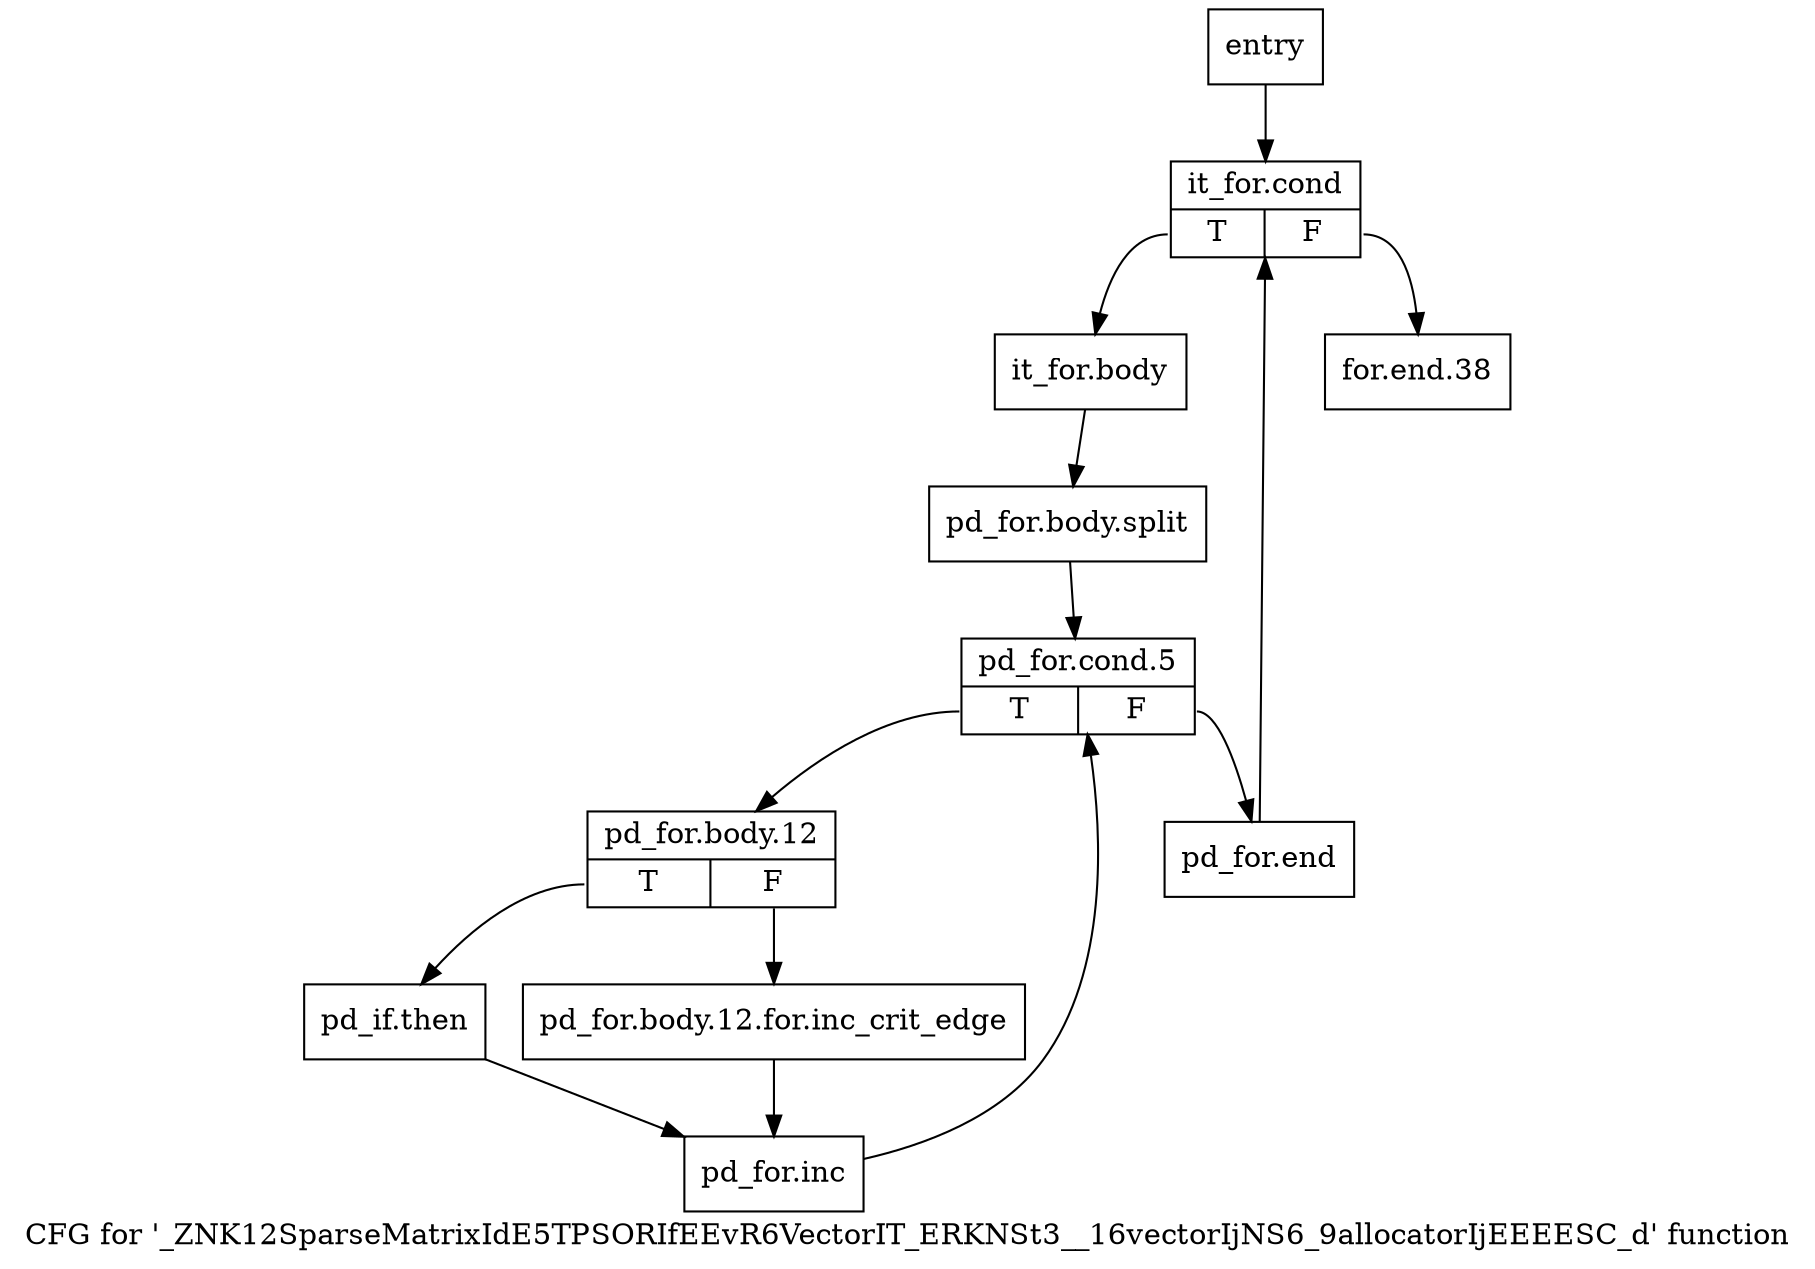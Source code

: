 digraph "CFG for '_ZNK12SparseMatrixIdE5TPSORIfEEvR6VectorIT_ERKNSt3__16vectorIjNS6_9allocatorIjEEEESC_d' function" {
	label="CFG for '_ZNK12SparseMatrixIdE5TPSORIfEEvR6VectorIT_ERKNSt3__16vectorIjNS6_9allocatorIjEEEESC_d' function";

	Node0x7172190 [shape=record,label="{entry}"];
	Node0x7172190 -> Node0x71721e0;
	Node0x71721e0 [shape=record,label="{it_for.cond|{<s0>T|<s1>F}}"];
	Node0x71721e0:s0 -> Node0x7172230;
	Node0x71721e0:s1 -> Node0x7172460;
	Node0x7172230 [shape=record,label="{it_for.body}"];
	Node0x7172230 -> Node0xb18f2b0;
	Node0xb18f2b0 [shape=record,label="{pd_for.body.split}"];
	Node0xb18f2b0 -> Node0x7172280;
	Node0x7172280 [shape=record,label="{pd_for.cond.5|{<s0>T|<s1>F}}"];
	Node0x7172280:s0 -> Node0x71722d0;
	Node0x7172280:s1 -> Node0x7172410;
	Node0x71722d0 [shape=record,label="{pd_for.body.12|{<s0>T|<s1>F}}"];
	Node0x71722d0:s0 -> Node0x7172370;
	Node0x71722d0:s1 -> Node0x7172320;
	Node0x7172320 [shape=record,label="{pd_for.body.12.for.inc_crit_edge}"];
	Node0x7172320 -> Node0x71723c0;
	Node0x7172370 [shape=record,label="{pd_if.then}"];
	Node0x7172370 -> Node0x71723c0;
	Node0x71723c0 [shape=record,label="{pd_for.inc}"];
	Node0x71723c0 -> Node0x7172280;
	Node0x7172410 [shape=record,label="{pd_for.end}"];
	Node0x7172410 -> Node0x71721e0;
	Node0x7172460 [shape=record,label="{for.end.38}"];
}
